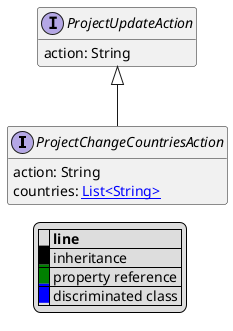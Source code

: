 @startuml

hide empty fields
hide empty methods
legend
|= |= line |
|<back:black>   </back>| inheritance |
|<back:green>   </back>| property reference |
|<back:blue>   </back>| discriminated class |
endlegend
interface ProjectChangeCountriesAction [[ProjectChangeCountriesAction.svg]] extends ProjectUpdateAction {
    action: String
    countries: [[String.svg List<String>]]
}
interface ProjectUpdateAction [[ProjectUpdateAction.svg]]  {
    action: String
}





@enduml
